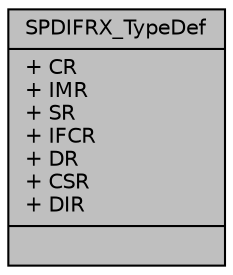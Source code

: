 digraph "SPDIFRX_TypeDef"
{
  edge [fontname="Helvetica",fontsize="10",labelfontname="Helvetica",labelfontsize="10"];
  node [fontname="Helvetica",fontsize="10",shape=record];
  Node1 [label="{SPDIFRX_TypeDef\n|+ CR\l+ IMR\l+ SR\l+ IFCR\l+ DR\l+ CSR\l+ DIR\l|}",height=0.2,width=0.4,color="black", fillcolor="grey75", style="filled", fontcolor="black"];
}
